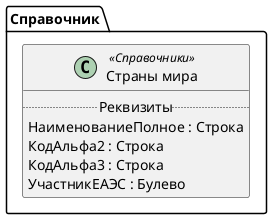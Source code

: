 ﻿@startuml СтраныМира
'!include templates.wsd
'..\include templates.wsd
class Справочник.СтраныМира as "Страны мира" <<Справочники>>
{
..Реквизиты..
НаименованиеПолное : Строка
КодАльфа2 : Строка
КодАльфа3 : Строка
УчастникЕАЭС : Булево
}
@enduml
